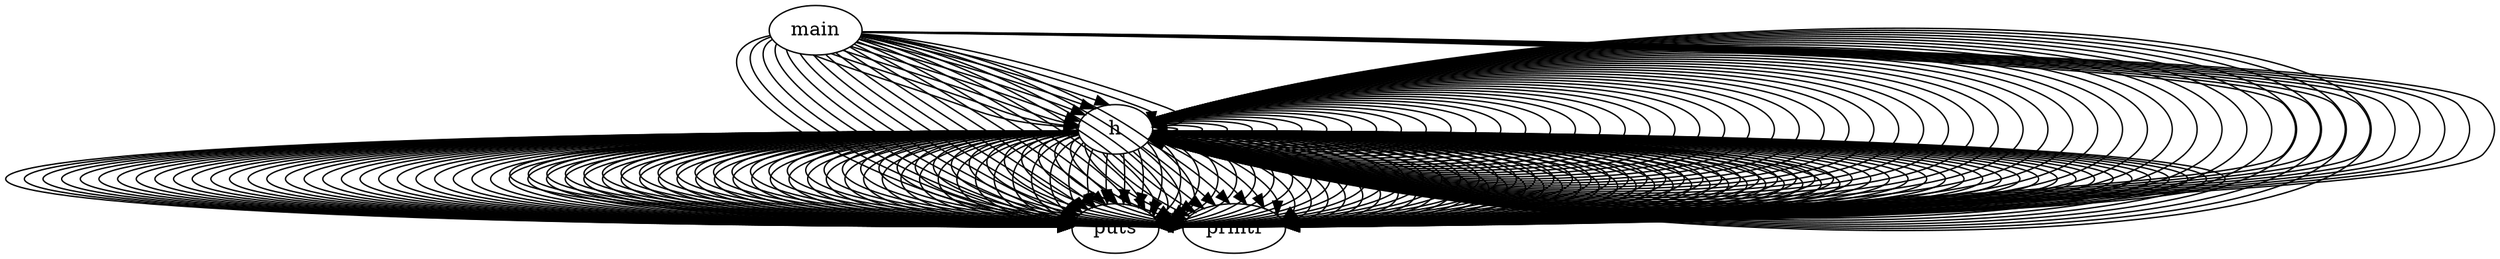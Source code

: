 digraph{
		"main" -> "h"
		"main" -> "puts"
		"main" -> "puts"
		"main" -> "h"
		"main" -> "puts"
		"main" -> "puts"
		"main" -> "h"
		"main" -> "printf"
		"main" -> "printf"
		"main" -> "printf"
		"main" -> "puts"
		"main" -> "puts"
		"main" -> "puts"
		"main" -> "h"
		"main" -> "puts"
		"main" -> "puts"
		"main" -> "h"
		"main" -> "puts"
		"main" -> "puts"
		"main" -> "h"
		"main" -> "printf"
		"main" -> "printf"
		"main" -> "printf"
		"main" -> "puts"
		"main" -> "puts"
		"main" -> "puts"
		"main" -> "h"
		"main" -> "puts"
		"main" -> "puts"
		"main" -> "h"
		"main" -> "puts"
		"main" -> "puts"
		"main" -> "h"
		"main" -> "printf"
		"main" -> "printf"
		"main" -> "printf"
		"main" -> "puts"
		"main"[label="\N\n"]
		"h" -> "h"
		"h" -> "puts"
		"h" -> "puts"
		"h" -> "h"
		"h" -> "puts"
		"h" -> "puts"
		"h" -> "h"
		"h" -> "puts"
		"h" -> "puts"
		"h" -> "h"
		"h" -> "printf"
		"h" -> "printf"
		"h" -> "printf"
		"h" -> "puts"
		"h" -> "puts"
		"h" -> "puts"
		"h" -> "h"
		"h" -> "puts"
		"h" -> "puts"
		"h" -> "h"
		"h" -> "puts"
		"h" -> "puts"
		"h" -> "h"
		"h" -> "printf"
		"h" -> "printf"
		"h" -> "printf"
		"h" -> "puts"
		"h" -> "printf"
		"h" -> "printf"
		"h" -> "printf"
		"h" -> "puts"
		"h" -> "puts"
		"h" -> "puts"
		"h" -> "h"
		"h" -> "puts"
		"h" -> "puts"
		"h" -> "h"
		"h" -> "puts"
		"h" -> "puts"
		"h" -> "h"
		"h" -> "printf"
		"h" -> "printf"
		"h" -> "printf"
		"h" -> "puts"
		"h" -> "puts"
		"h" -> "puts"
		"h" -> "h"
		"h" -> "puts"
		"h" -> "puts"
		"h" -> "h"
		"h" -> "puts"
		"h" -> "puts"
		"h" -> "h"
		"h" -> "printf"
		"h" -> "printf"
		"h" -> "printf"
		"h" -> "puts"
		"h" -> "printf"
		"h" -> "printf"
		"h" -> "printf"
		"h" -> "puts"
		"h" -> "puts"
		"h" -> "puts"
		"h" -> "h"
		"h" -> "puts"
		"h" -> "puts"
		"h" -> "h"
		"h" -> "puts"
		"h" -> "puts"
		"h" -> "h"
		"h" -> "printf"
		"h" -> "printf"
		"h" -> "printf"
		"h" -> "puts"
		"h" -> "puts"
		"h" -> "puts"
		"h" -> "h"
		"h" -> "puts"
		"h" -> "puts"
		"h" -> "h"
		"h" -> "puts"
		"h" -> "puts"
		"h" -> "h"
		"h" -> "puts"
		"h" -> "puts"
		"h" -> "h"
		"h" -> "printf"
		"h" -> "printf"
		"h" -> "printf"
		"h" -> "puts"
		"h" -> "puts"
		"h" -> "puts"
		"h" -> "h"
		"h" -> "puts"
		"h" -> "puts"
		"h" -> "h"
		"h" -> "puts"
		"h" -> "puts"
		"h" -> "h"
		"h" -> "printf"
		"h" -> "printf"
		"h" -> "printf"
		"h" -> "puts"
		"h" -> "printf"
		"h" -> "printf"
		"h" -> "printf"
		"h" -> "puts"
		"h" -> "puts"
		"h" -> "puts"
		"h" -> "h"
		"h" -> "puts"
		"h" -> "puts"
		"h" -> "h"
		"h" -> "puts"
		"h" -> "puts"
		"h" -> "h"
		"h" -> "puts"
		"h" -> "puts"
		"h" -> "h"
		"h" -> "printf"
		"h" -> "printf"
		"h" -> "printf"
		"h" -> "puts"
		"h" -> "puts"
		"h" -> "puts"
		"h" -> "h"
		"h" -> "printf"
		"h" -> "printf"
		"h" -> "printf"
		"h" -> "puts"
		"h" -> "printf"
		"h" -> "printf"
		"h" -> "printf"
		"h" -> "puts"
		"h" -> "puts"
		"h" -> "puts"
		"h" -> "h"
		"h" -> "puts"
		"h" -> "puts"
		"h" -> "h"
		"h" -> "puts"
		"h" -> "puts"
		"h" -> "h"
		"h" -> "puts"
		"h" -> "puts"
		"h" -> "h"
		"h" -> "printf"
		"h" -> "printf"
		"h" -> "printf"
		"h" -> "puts"
		"h" -> "puts"
		"h" -> "puts"
		"h" -> "h"
		"h" -> "printf"
		"h" -> "printf"
		"h" -> "printf"
		"h" -> "puts"
		"h" -> "puts"
		"h" -> "puts"
		"h" -> "h"
		"h" -> "puts"
		"h" -> "puts"
		"h" -> "h"
		"h" -> "puts"
		"h" -> "puts"
		"h" -> "h"
		"h" -> "puts"
		"h" -> "puts"
		"h" -> "h"
		"h" -> "printf"
		"h" -> "printf"
		"h" -> "printf"
		"h" -> "puts"
		"h" -> "puts"
		"h" -> "puts"
		"h" -> "h"
		"h" -> "puts"
		"h" -> "puts"
		"h" -> "h"
		"h" -> "puts"
		"h" -> "puts"
		"h" -> "h"
		"h" -> "printf"
		"h" -> "printf"
		"h" -> "printf"
		"h" -> "puts"
		"h" -> "printf"
		"h" -> "printf"
		"h" -> "printf"
		"h" -> "puts"
		"h" -> "puts"
		"h" -> "puts"
		"h" -> "h"
		"h" -> "puts"
		"h" -> "puts"
		"h" -> "h"
		"h" -> "puts"
		"h" -> "puts"
		"h" -> "h"
		"h" -> "printf"
		"h" -> "printf"
		"h" -> "printf"
		"h" -> "puts"
		"h" -> "puts"
		"h" -> "puts"
		"h" -> "h"
		"h" -> "puts"
		"h" -> "puts"
		"h" -> "h"
		"h" -> "puts"
		"h" -> "puts"
		"h" -> "h"
		"h" -> "printf"
		"h" -> "printf"
		"h" -> "printf"
		"h" -> "puts"
		"h" -> "puts"
		"h" -> "puts"
		"h" -> "h"
		"h" -> "puts"
		"h" -> "puts"
		"h" -> "h"
		"h" -> "puts"
		"h" -> "puts"
		"h" -> "h"
		"h" -> "printf"
		"h" -> "printf"
		"h" -> "printf"
		"h" -> "puts"
		"h" -> "printf"
		"h" -> "printf"
		"h" -> "printf"
		"h" -> "puts"
		"h" -> "printf"
		"h" -> "printf"
		"h" -> "printf"
		"h" -> "puts"
		"h" -> "printf"
		"h" -> "printf"
		"h" -> "printf"
		"h" -> "puts"
		"h"[label="\N\n"]
}
